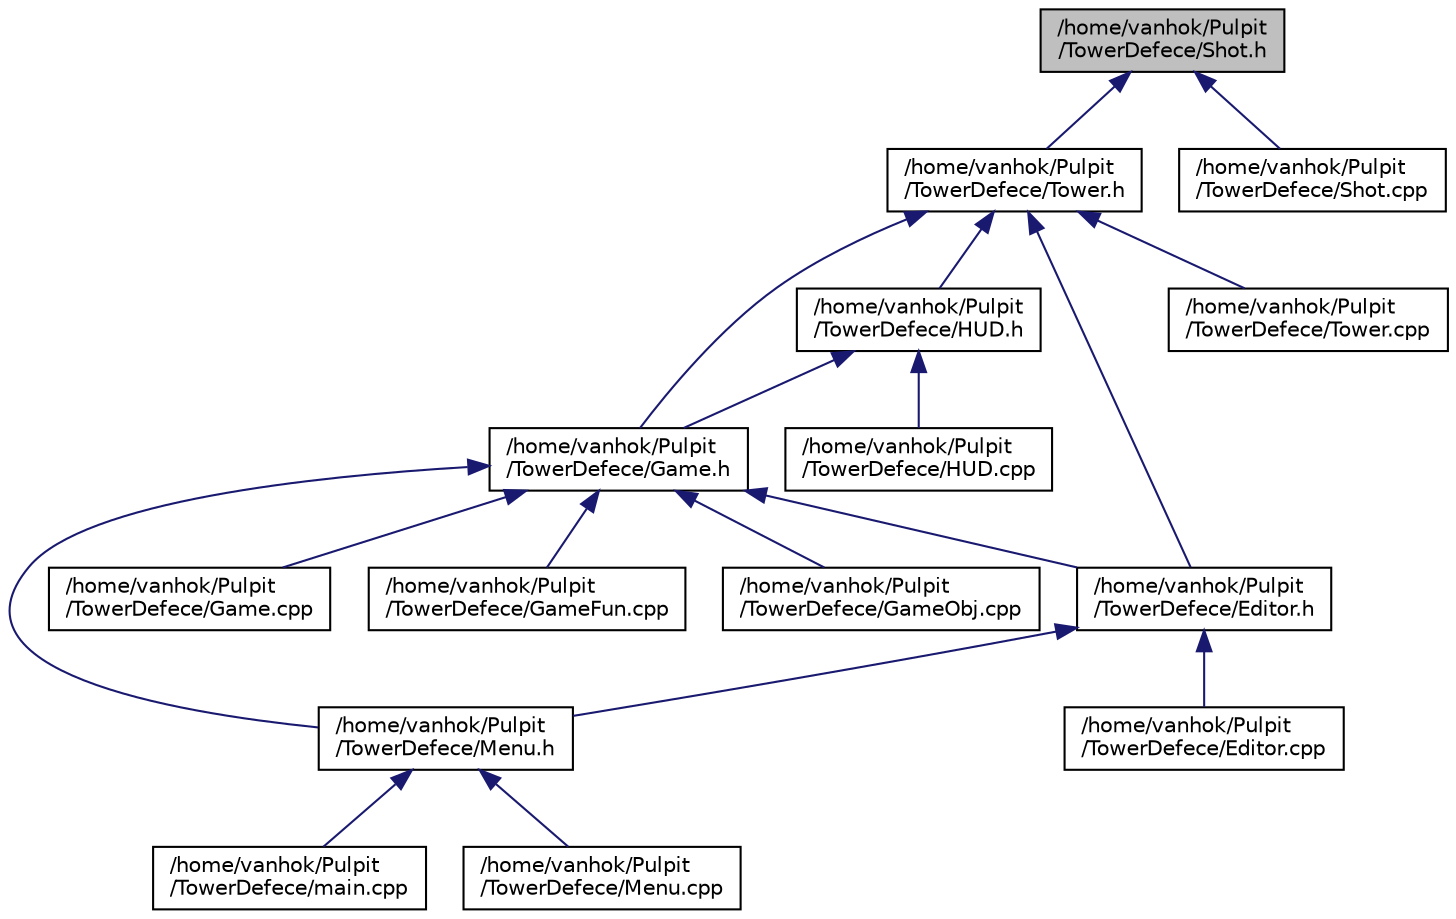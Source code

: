 digraph "/home/vanhok/Pulpit/TowerDefece/Shot.h"
{
  edge [fontname="Helvetica",fontsize="10",labelfontname="Helvetica",labelfontsize="10"];
  node [fontname="Helvetica",fontsize="10",shape=record];
  Node3 [label="/home/vanhok/Pulpit\l/TowerDefece/Shot.h",height=0.2,width=0.4,color="black", fillcolor="grey75", style="filled", fontcolor="black"];
  Node3 -> Node4 [dir="back",color="midnightblue",fontsize="10",style="solid",fontname="Helvetica"];
  Node4 [label="/home/vanhok/Pulpit\l/TowerDefece/Tower.h",height=0.2,width=0.4,color="black", fillcolor="white", style="filled",URL="$_tower_8h.html"];
  Node4 -> Node5 [dir="back",color="midnightblue",fontsize="10",style="solid",fontname="Helvetica"];
  Node5 [label="/home/vanhok/Pulpit\l/TowerDefece/HUD.h",height=0.2,width=0.4,color="black", fillcolor="white", style="filled",URL="$_h_u_d_8h.html"];
  Node5 -> Node6 [dir="back",color="midnightblue",fontsize="10",style="solid",fontname="Helvetica"];
  Node6 [label="/home/vanhok/Pulpit\l/TowerDefece/Game.h",height=0.2,width=0.4,color="black", fillcolor="white", style="filled",URL="$_game_8h.html"];
  Node6 -> Node7 [dir="back",color="midnightblue",fontsize="10",style="solid",fontname="Helvetica"];
  Node7 [label="/home/vanhok/Pulpit\l/TowerDefece/Editor.h",height=0.2,width=0.4,color="black", fillcolor="white", style="filled",URL="$_editor_8h.html"];
  Node7 -> Node8 [dir="back",color="midnightblue",fontsize="10",style="solid",fontname="Helvetica"];
  Node8 [label="/home/vanhok/Pulpit\l/TowerDefece/Editor.cpp",height=0.2,width=0.4,color="black", fillcolor="white", style="filled",URL="$_editor_8cpp.html"];
  Node7 -> Node9 [dir="back",color="midnightblue",fontsize="10",style="solid",fontname="Helvetica"];
  Node9 [label="/home/vanhok/Pulpit\l/TowerDefece/Menu.h",height=0.2,width=0.4,color="black", fillcolor="white", style="filled",URL="$_menu_8h.html"];
  Node9 -> Node10 [dir="back",color="midnightblue",fontsize="10",style="solid",fontname="Helvetica"];
  Node10 [label="/home/vanhok/Pulpit\l/TowerDefece/main.cpp",height=0.2,width=0.4,color="black", fillcolor="white", style="filled",URL="$main_8cpp.html"];
  Node9 -> Node11 [dir="back",color="midnightblue",fontsize="10",style="solid",fontname="Helvetica"];
  Node11 [label="/home/vanhok/Pulpit\l/TowerDefece/Menu.cpp",height=0.2,width=0.4,color="black", fillcolor="white", style="filled",URL="$_menu_8cpp.html"];
  Node6 -> Node12 [dir="back",color="midnightblue",fontsize="10",style="solid",fontname="Helvetica"];
  Node12 [label="/home/vanhok/Pulpit\l/TowerDefece/Game.cpp",height=0.2,width=0.4,color="black", fillcolor="white", style="filled",URL="$_game_8cpp.html"];
  Node6 -> Node13 [dir="back",color="midnightblue",fontsize="10",style="solid",fontname="Helvetica"];
  Node13 [label="/home/vanhok/Pulpit\l/TowerDefece/GameFun.cpp",height=0.2,width=0.4,color="black", fillcolor="white", style="filled",URL="$_game_fun_8cpp.html"];
  Node6 -> Node14 [dir="back",color="midnightblue",fontsize="10",style="solid",fontname="Helvetica"];
  Node14 [label="/home/vanhok/Pulpit\l/TowerDefece/GameObj.cpp",height=0.2,width=0.4,color="black", fillcolor="white", style="filled",URL="$_game_obj_8cpp.html"];
  Node6 -> Node9 [dir="back",color="midnightblue",fontsize="10",style="solid",fontname="Helvetica"];
  Node5 -> Node15 [dir="back",color="midnightblue",fontsize="10",style="solid",fontname="Helvetica"];
  Node15 [label="/home/vanhok/Pulpit\l/TowerDefece/HUD.cpp",height=0.2,width=0.4,color="black", fillcolor="white", style="filled",URL="$_h_u_d_8cpp.html"];
  Node4 -> Node6 [dir="back",color="midnightblue",fontsize="10",style="solid",fontname="Helvetica"];
  Node4 -> Node7 [dir="back",color="midnightblue",fontsize="10",style="solid",fontname="Helvetica"];
  Node4 -> Node16 [dir="back",color="midnightblue",fontsize="10",style="solid",fontname="Helvetica"];
  Node16 [label="/home/vanhok/Pulpit\l/TowerDefece/Tower.cpp",height=0.2,width=0.4,color="black", fillcolor="white", style="filled",URL="$_tower_8cpp.html"];
  Node3 -> Node17 [dir="back",color="midnightblue",fontsize="10",style="solid",fontname="Helvetica"];
  Node17 [label="/home/vanhok/Pulpit\l/TowerDefece/Shot.cpp",height=0.2,width=0.4,color="black", fillcolor="white", style="filled",URL="$_shot_8cpp.html"];
}

